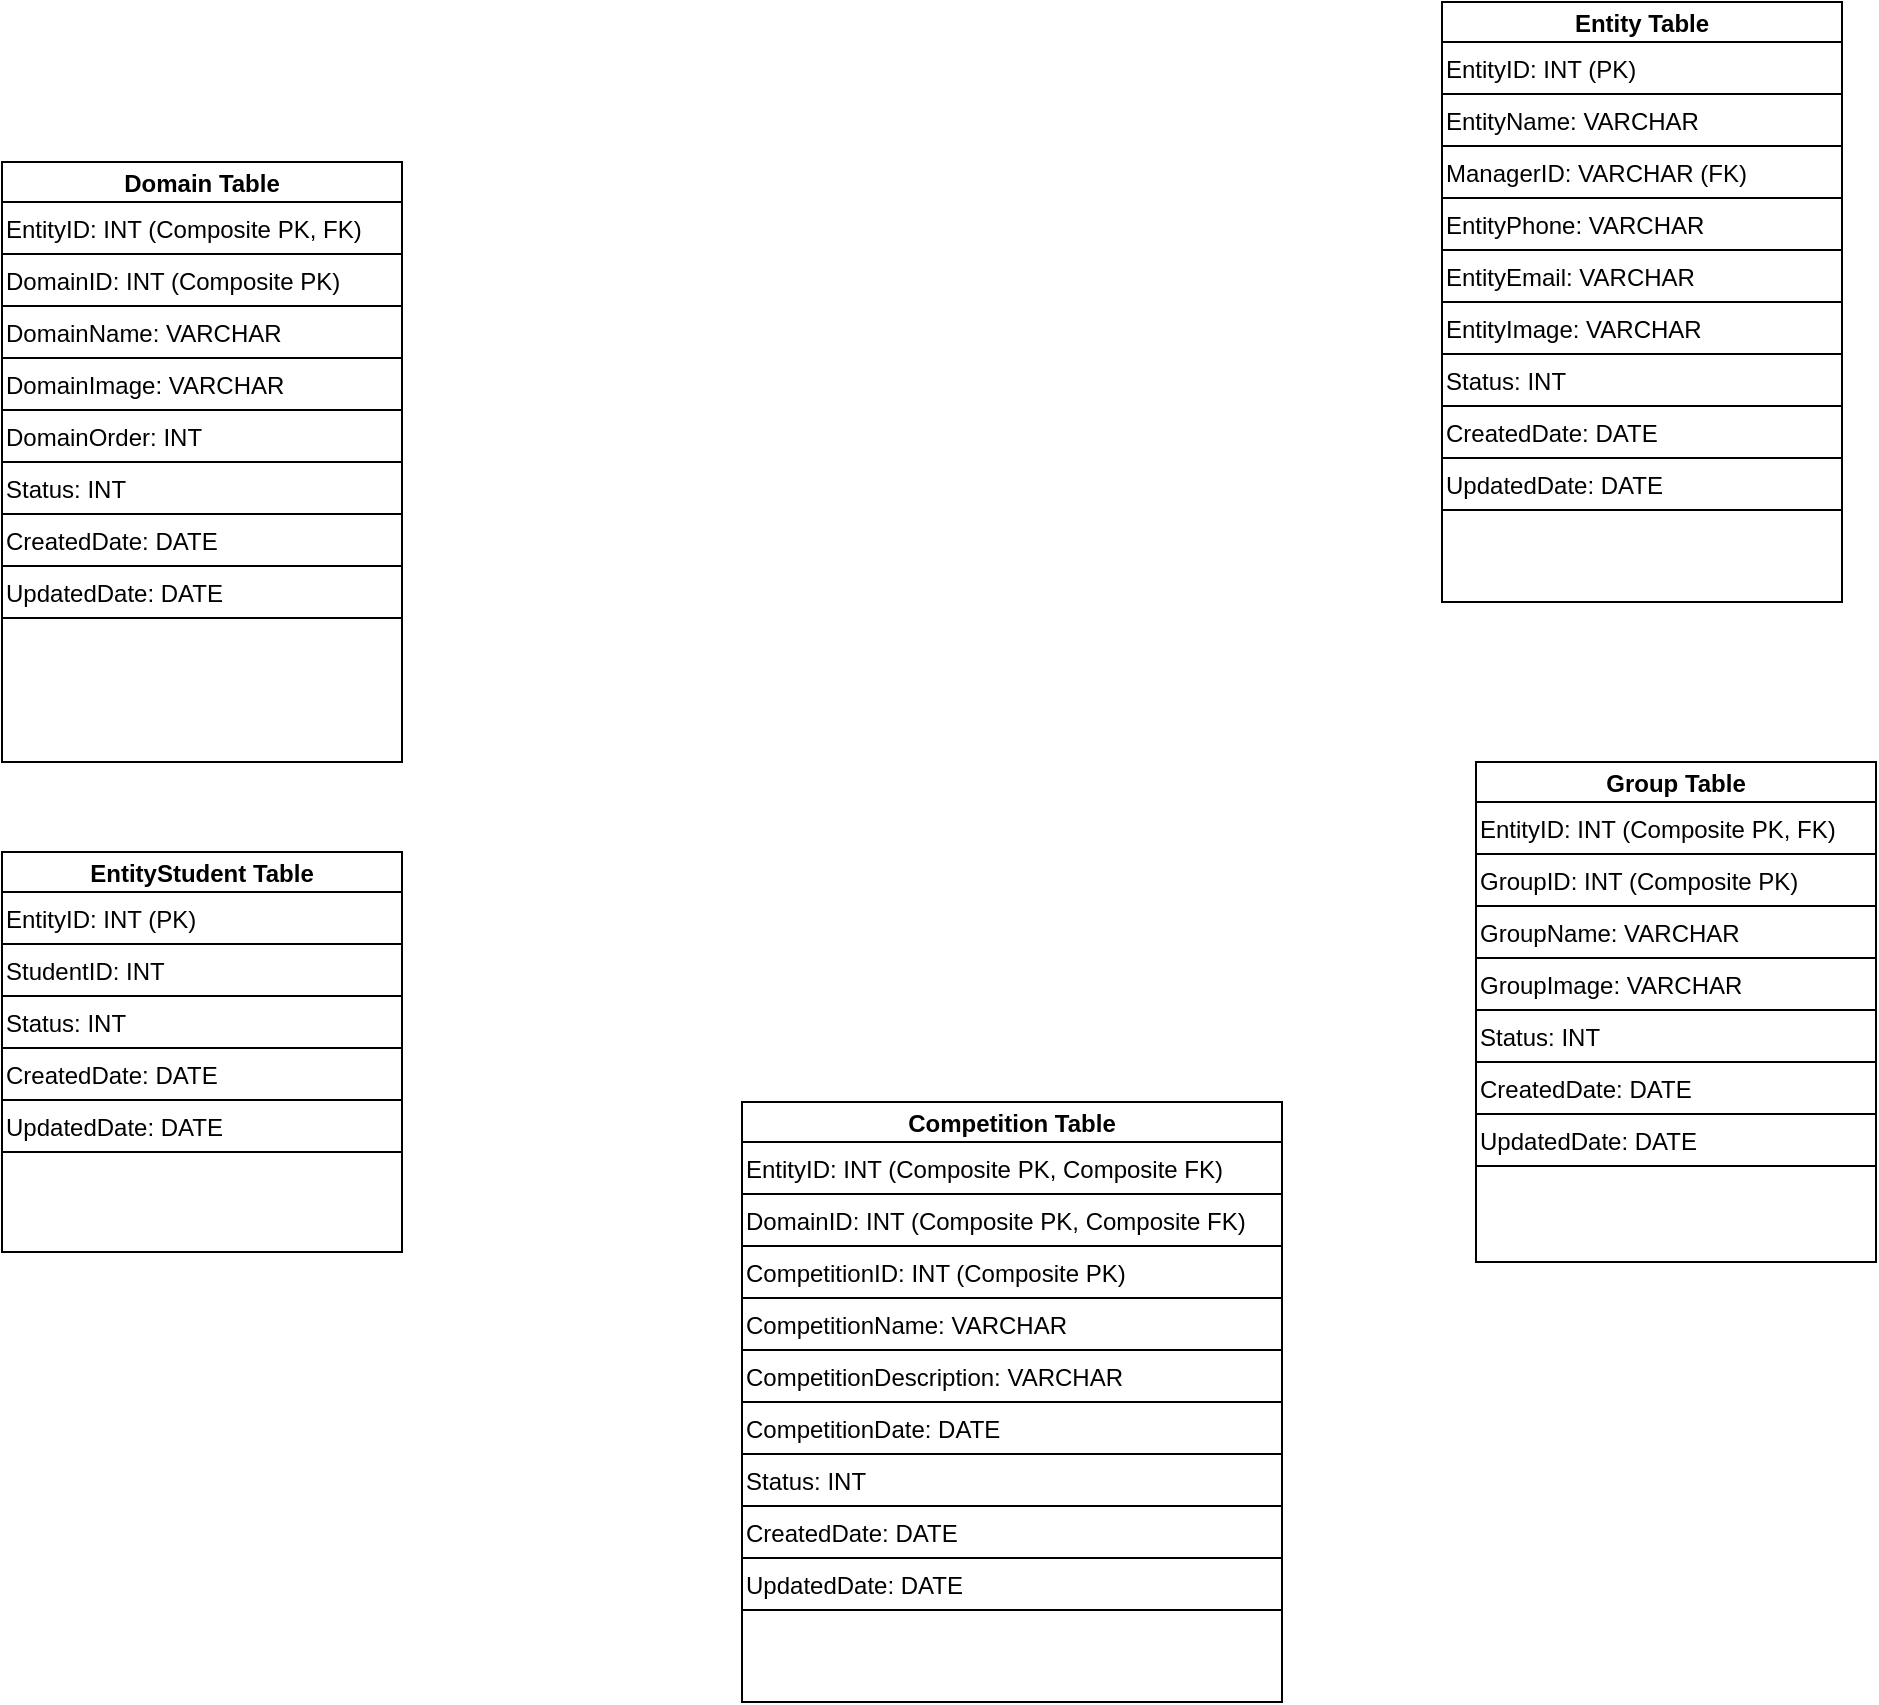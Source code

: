 <mxfile version="22.1.2" type="device">
  <diagram name="Page-1" id="hwRXHwYlmN7OitarI402">
    <mxGraphModel dx="1036" dy="606" grid="1" gridSize="10" guides="1" tooltips="1" connect="1" arrows="1" fold="1" page="1" pageScale="1" pageWidth="850" pageHeight="1100" math="0" shadow="0">
      <root>
        <mxCell id="0" />
        <mxCell id="1" parent="0" />
        <mxCell id="uyVziwMZYtwzsGQXZh_w-1" value="Competition Table" style="swimlane;startSize=20;" vertex="1" parent="1">
          <mxGeometry x="460" y="710" width="270" height="300" as="geometry" />
        </mxCell>
        <mxCell id="uyVziwMZYtwzsGQXZh_w-2" value="EntityID: INT (Composite PK, Composite FK)" style="text;html=1;strokeColor=default;fillColor=none;" vertex="1" parent="uyVziwMZYtwzsGQXZh_w-1">
          <mxGeometry y="20" width="270" height="26" as="geometry" />
        </mxCell>
        <mxCell id="uyVziwMZYtwzsGQXZh_w-3" value="DomainID: INT (Composite PK, Composite FK)" style="text;html=1;strokeColor=default;fillColor=none;" vertex="1" parent="uyVziwMZYtwzsGQXZh_w-1">
          <mxGeometry y="46" width="270" height="26" as="geometry" />
        </mxCell>
        <mxCell id="uyVziwMZYtwzsGQXZh_w-4" value="CompetitionID: INT (Composite PK)" style="text;html=1;strokeColor=default;fillColor=none;" vertex="1" parent="uyVziwMZYtwzsGQXZh_w-1">
          <mxGeometry y="72" width="270" height="26" as="geometry" />
        </mxCell>
        <mxCell id="uyVziwMZYtwzsGQXZh_w-5" value="CompetitionName: VARCHAR" style="text;html=1;strokeColor=default;fillColor=none;" vertex="1" parent="uyVziwMZYtwzsGQXZh_w-1">
          <mxGeometry y="98" width="270" height="26" as="geometry" />
        </mxCell>
        <mxCell id="uyVziwMZYtwzsGQXZh_w-6" value="CompetitionDescription: VARCHAR" style="text;html=1;strokeColor=default;fillColor=none;" vertex="1" parent="uyVziwMZYtwzsGQXZh_w-1">
          <mxGeometry y="124" width="270" height="26" as="geometry" />
        </mxCell>
        <mxCell id="uyVziwMZYtwzsGQXZh_w-7" value="CompetitionDate: DATE" style="text;html=1;strokeColor=default;fillColor=none;" vertex="1" parent="uyVziwMZYtwzsGQXZh_w-1">
          <mxGeometry y="150" width="270" height="26" as="geometry" />
        </mxCell>
        <mxCell id="uyVziwMZYtwzsGQXZh_w-8" value="Status: INT" style="text;html=1;strokeColor=default;fillColor=none;" vertex="1" parent="uyVziwMZYtwzsGQXZh_w-1">
          <mxGeometry y="176" width="270" height="26" as="geometry" />
        </mxCell>
        <mxCell id="uyVziwMZYtwzsGQXZh_w-9" value="CreatedDate: DATE" style="text;html=1;strokeColor=default;fillColor=none;" vertex="1" parent="uyVziwMZYtwzsGQXZh_w-1">
          <mxGeometry y="202" width="270" height="26" as="geometry" />
        </mxCell>
        <mxCell id="uyVziwMZYtwzsGQXZh_w-10" value="UpdatedDate: DATE" style="text;html=1;strokeColor=default;fillColor=none;" vertex="1" parent="uyVziwMZYtwzsGQXZh_w-1">
          <mxGeometry y="228" width="270" height="26" as="geometry" />
        </mxCell>
        <mxCell id="uyVziwMZYtwzsGQXZh_w-11" value="Domain Table" style="swimlane;startSize=20;" vertex="1" parent="1">
          <mxGeometry x="90" y="240" width="200" height="300" as="geometry" />
        </mxCell>
        <mxCell id="uyVziwMZYtwzsGQXZh_w-12" value="EntityID: INT (Composite PK, FK)" style="text;html=1;strokeColor=default;fillColor=none;" vertex="1" parent="uyVziwMZYtwzsGQXZh_w-11">
          <mxGeometry y="20" width="200" height="26" as="geometry" />
        </mxCell>
        <mxCell id="uyVziwMZYtwzsGQXZh_w-13" value="DomainID: INT (Composite PK)" style="text;html=1;strokeColor=default;fillColor=none;" vertex="1" parent="uyVziwMZYtwzsGQXZh_w-11">
          <mxGeometry y="46" width="200" height="26" as="geometry" />
        </mxCell>
        <mxCell id="uyVziwMZYtwzsGQXZh_w-14" value="DomainName: VARCHAR" style="text;html=1;strokeColor=default;fillColor=none;" vertex="1" parent="uyVziwMZYtwzsGQXZh_w-11">
          <mxGeometry y="72" width="200" height="26" as="geometry" />
        </mxCell>
        <mxCell id="uyVziwMZYtwzsGQXZh_w-15" value="DomainImage: VARCHAR" style="text;html=1;strokeColor=default;fillColor=none;" vertex="1" parent="uyVziwMZYtwzsGQXZh_w-11">
          <mxGeometry y="98" width="200" height="26" as="geometry" />
        </mxCell>
        <mxCell id="uyVziwMZYtwzsGQXZh_w-16" value="DomainOrder: INT" style="text;html=1;strokeColor=default;fillColor=none;" vertex="1" parent="uyVziwMZYtwzsGQXZh_w-11">
          <mxGeometry y="124" width="200" height="26" as="geometry" />
        </mxCell>
        <mxCell id="uyVziwMZYtwzsGQXZh_w-17" value="Status: INT" style="text;html=1;strokeColor=default;fillColor=none;" vertex="1" parent="uyVziwMZYtwzsGQXZh_w-11">
          <mxGeometry y="150" width="200" height="26" as="geometry" />
        </mxCell>
        <mxCell id="uyVziwMZYtwzsGQXZh_w-18" value="CreatedDate: DATE" style="text;html=1;strokeColor=default;fillColor=none;" vertex="1" parent="uyVziwMZYtwzsGQXZh_w-11">
          <mxGeometry y="176" width="200" height="26" as="geometry" />
        </mxCell>
        <mxCell id="uyVziwMZYtwzsGQXZh_w-19" value="UpdatedDate: DATE" style="text;html=1;strokeColor=default;fillColor=none;" vertex="1" parent="uyVziwMZYtwzsGQXZh_w-11">
          <mxGeometry y="202" width="200" height="26" as="geometry" />
        </mxCell>
        <mxCell id="uyVziwMZYtwzsGQXZh_w-20" value="Entity Table" style="swimlane;startSize=20;" vertex="1" parent="1">
          <mxGeometry x="810" y="160" width="200" height="300" as="geometry" />
        </mxCell>
        <mxCell id="uyVziwMZYtwzsGQXZh_w-21" value="EntityID: INT (PK)" style="text;html=1;strokeColor=default;fillColor=none;" vertex="1" parent="uyVziwMZYtwzsGQXZh_w-20">
          <mxGeometry y="20" width="200" height="26" as="geometry" />
        </mxCell>
        <mxCell id="uyVziwMZYtwzsGQXZh_w-22" value="EntityName: VARCHAR" style="text;html=1;strokeColor=default;fillColor=none;" vertex="1" parent="uyVziwMZYtwzsGQXZh_w-20">
          <mxGeometry y="46" width="200" height="26" as="geometry" />
        </mxCell>
        <mxCell id="uyVziwMZYtwzsGQXZh_w-23" value="ManagerID: VARCHAR (FK)" style="text;html=1;strokeColor=default;fillColor=none;" vertex="1" parent="uyVziwMZYtwzsGQXZh_w-20">
          <mxGeometry y="72" width="200" height="26" as="geometry" />
        </mxCell>
        <mxCell id="uyVziwMZYtwzsGQXZh_w-24" value="EntityPhone: VARCHAR" style="text;html=1;strokeColor=default;fillColor=none;" vertex="1" parent="uyVziwMZYtwzsGQXZh_w-20">
          <mxGeometry y="98" width="200" height="26" as="geometry" />
        </mxCell>
        <mxCell id="uyVziwMZYtwzsGQXZh_w-25" value="EntityEmail: VARCHAR" style="text;html=1;strokeColor=default;fillColor=none;" vertex="1" parent="uyVziwMZYtwzsGQXZh_w-20">
          <mxGeometry y="124" width="200" height="26" as="geometry" />
        </mxCell>
        <mxCell id="uyVziwMZYtwzsGQXZh_w-26" value="EntityImage: VARCHAR" style="text;html=1;strokeColor=default;fillColor=none;" vertex="1" parent="uyVziwMZYtwzsGQXZh_w-20">
          <mxGeometry y="150" width="200" height="26" as="geometry" />
        </mxCell>
        <mxCell id="uyVziwMZYtwzsGQXZh_w-27" value="Status: INT" style="text;html=1;strokeColor=default;fillColor=none;" vertex="1" parent="uyVziwMZYtwzsGQXZh_w-20">
          <mxGeometry y="176" width="200" height="26" as="geometry" />
        </mxCell>
        <mxCell id="uyVziwMZYtwzsGQXZh_w-28" value="CreatedDate: DATE" style="text;html=1;strokeColor=default;fillColor=none;" vertex="1" parent="uyVziwMZYtwzsGQXZh_w-20">
          <mxGeometry y="202" width="200" height="26" as="geometry" />
        </mxCell>
        <mxCell id="uyVziwMZYtwzsGQXZh_w-29" value="UpdatedDate: DATE" style="text;html=1;strokeColor=default;fillColor=none;" vertex="1" parent="uyVziwMZYtwzsGQXZh_w-20">
          <mxGeometry y="228" width="200" height="26" as="geometry" />
        </mxCell>
        <mxCell id="uyVziwMZYtwzsGQXZh_w-30" value="EntityStudent Table" style="swimlane;startSize=20;" vertex="1" parent="1">
          <mxGeometry x="90" y="585" width="200" height="200" as="geometry" />
        </mxCell>
        <mxCell id="uyVziwMZYtwzsGQXZh_w-31" value="EntityID: INT (PK)" style="text;html=1;strokeColor=default;fillColor=none;" vertex="1" parent="uyVziwMZYtwzsGQXZh_w-30">
          <mxGeometry y="20" width="200" height="26" as="geometry" />
        </mxCell>
        <mxCell id="uyVziwMZYtwzsGQXZh_w-32" value="StudentID: INT" style="text;html=1;strokeColor=default;fillColor=none;" vertex="1" parent="uyVziwMZYtwzsGQXZh_w-30">
          <mxGeometry y="46" width="200" height="26" as="geometry" />
        </mxCell>
        <mxCell id="uyVziwMZYtwzsGQXZh_w-33" value="Status: INT" style="text;html=1;strokeColor=default;fillColor=none;" vertex="1" parent="uyVziwMZYtwzsGQXZh_w-30">
          <mxGeometry y="72" width="200" height="26" as="geometry" />
        </mxCell>
        <mxCell id="uyVziwMZYtwzsGQXZh_w-34" value="CreatedDate: DATE" style="text;html=1;strokeColor=default;fillColor=none;" vertex="1" parent="uyVziwMZYtwzsGQXZh_w-30">
          <mxGeometry y="98" width="200" height="26" as="geometry" />
        </mxCell>
        <mxCell id="uyVziwMZYtwzsGQXZh_w-35" value="UpdatedDate: DATE" style="text;html=1;strokeColor=default;fillColor=none;" vertex="1" parent="uyVziwMZYtwzsGQXZh_w-30">
          <mxGeometry y="124" width="200" height="26" as="geometry" />
        </mxCell>
        <mxCell id="uyVziwMZYtwzsGQXZh_w-36" value="Group Table" style="swimlane;startSize=20;" vertex="1" parent="1">
          <mxGeometry x="827" y="540" width="200" height="250" as="geometry" />
        </mxCell>
        <mxCell id="uyVziwMZYtwzsGQXZh_w-37" value="EntityID: INT (Composite PK, FK)" style="text;html=1;strokeColor=default;fillColor=none;" vertex="1" parent="uyVziwMZYtwzsGQXZh_w-36">
          <mxGeometry y="20" width="200" height="26" as="geometry" />
        </mxCell>
        <mxCell id="uyVziwMZYtwzsGQXZh_w-38" value="GroupID: INT (Composite PK)" style="text;html=1;strokeColor=default;fillColor=none;" vertex="1" parent="uyVziwMZYtwzsGQXZh_w-36">
          <mxGeometry y="46" width="200" height="26" as="geometry" />
        </mxCell>
        <mxCell id="uyVziwMZYtwzsGQXZh_w-39" value="GroupName: VARCHAR" style="text;html=1;strokeColor=default;fillColor=none;" vertex="1" parent="uyVziwMZYtwzsGQXZh_w-36">
          <mxGeometry y="72" width="200" height="26" as="geometry" />
        </mxCell>
        <mxCell id="uyVziwMZYtwzsGQXZh_w-40" value="GroupImage: VARCHAR" style="text;html=1;strokeColor=default;fillColor=none;" vertex="1" parent="uyVziwMZYtwzsGQXZh_w-36">
          <mxGeometry y="98" width="200" height="26" as="geometry" />
        </mxCell>
        <mxCell id="uyVziwMZYtwzsGQXZh_w-41" value="Status: INT" style="text;html=1;strokeColor=default;fillColor=none;" vertex="1" parent="uyVziwMZYtwzsGQXZh_w-36">
          <mxGeometry y="124" width="200" height="26" as="geometry" />
        </mxCell>
        <mxCell id="uyVziwMZYtwzsGQXZh_w-42" value="CreatedDate: DATE" style="text;html=1;strokeColor=default;fillColor=none;" vertex="1" parent="uyVziwMZYtwzsGQXZh_w-36">
          <mxGeometry y="150" width="200" height="26" as="geometry" />
        </mxCell>
        <mxCell id="uyVziwMZYtwzsGQXZh_w-43" value="UpdatedDate: DATE" style="text;html=1;strokeColor=default;fillColor=none;" vertex="1" parent="uyVziwMZYtwzsGQXZh_w-36">
          <mxGeometry y="176" width="200" height="26" as="geometry" />
        </mxCell>
      </root>
    </mxGraphModel>
  </diagram>
</mxfile>
